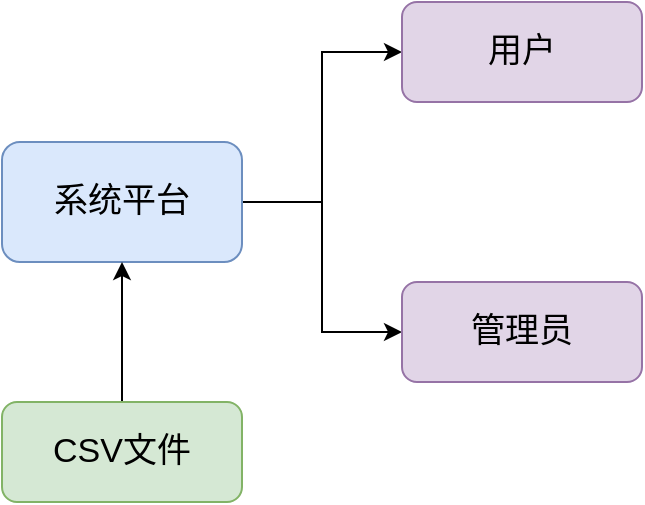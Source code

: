 <mxfile version="24.7.15">
  <diagram name="第 1 页" id="y41JsbuB6MFeitPKXDg3">
    <mxGraphModel dx="984" dy="577" grid="1" gridSize="10" guides="1" tooltips="1" connect="1" arrows="1" fold="1" page="1" pageScale="1" pageWidth="827" pageHeight="1169" math="0" shadow="0">
      <root>
        <mxCell id="0" />
        <mxCell id="1" parent="0" />
        <mxCell id="Oml2CRXNZt8NFHJ0AKYk-7" style="edgeStyle=orthogonalEdgeStyle;rounded=0;orthogonalLoop=1;jettySize=auto;html=1;exitX=1;exitY=0.5;exitDx=0;exitDy=0;entryX=0;entryY=0.5;entryDx=0;entryDy=0;" edge="1" parent="1" source="Oml2CRXNZt8NFHJ0AKYk-1" target="Oml2CRXNZt8NFHJ0AKYk-3">
          <mxGeometry relative="1" as="geometry" />
        </mxCell>
        <mxCell id="Oml2CRXNZt8NFHJ0AKYk-8" style="edgeStyle=orthogonalEdgeStyle;rounded=0;orthogonalLoop=1;jettySize=auto;html=1;exitX=1;exitY=0.5;exitDx=0;exitDy=0;entryX=0;entryY=0.5;entryDx=0;entryDy=0;" edge="1" parent="1" source="Oml2CRXNZt8NFHJ0AKYk-1" target="Oml2CRXNZt8NFHJ0AKYk-5">
          <mxGeometry relative="1" as="geometry" />
        </mxCell>
        <mxCell id="Oml2CRXNZt8NFHJ0AKYk-1" value="系统平台" style="rounded=1;whiteSpace=wrap;html=1;fillColor=#dae8fc;strokeColor=#6c8ebf;fontSize=17;" vertex="1" parent="1">
          <mxGeometry x="70" y="140" width="120" height="60" as="geometry" />
        </mxCell>
        <mxCell id="Oml2CRXNZt8NFHJ0AKYk-6" style="edgeStyle=orthogonalEdgeStyle;rounded=0;orthogonalLoop=1;jettySize=auto;html=1;exitX=0.5;exitY=0;exitDx=0;exitDy=0;entryX=0.5;entryY=1;entryDx=0;entryDy=0;" edge="1" parent="1" source="Oml2CRXNZt8NFHJ0AKYk-2" target="Oml2CRXNZt8NFHJ0AKYk-1">
          <mxGeometry relative="1" as="geometry" />
        </mxCell>
        <mxCell id="Oml2CRXNZt8NFHJ0AKYk-2" value="CSV文件" style="rounded=1;whiteSpace=wrap;html=1;fillColor=#d5e8d4;strokeColor=#82b366;fontSize=17;" vertex="1" parent="1">
          <mxGeometry x="70" y="270" width="120" height="50" as="geometry" />
        </mxCell>
        <mxCell id="Oml2CRXNZt8NFHJ0AKYk-3" value="用户" style="rounded=1;whiteSpace=wrap;html=1;fillColor=#e1d5e7;strokeColor=#9673a6;fontSize=17;" vertex="1" parent="1">
          <mxGeometry x="270" y="70" width="120" height="50" as="geometry" />
        </mxCell>
        <mxCell id="Oml2CRXNZt8NFHJ0AKYk-5" value="管理员" style="rounded=1;whiteSpace=wrap;html=1;fillColor=#e1d5e7;strokeColor=#9673a6;fontSize=17;" vertex="1" parent="1">
          <mxGeometry x="270" y="210" width="120" height="50" as="geometry" />
        </mxCell>
      </root>
    </mxGraphModel>
  </diagram>
</mxfile>
